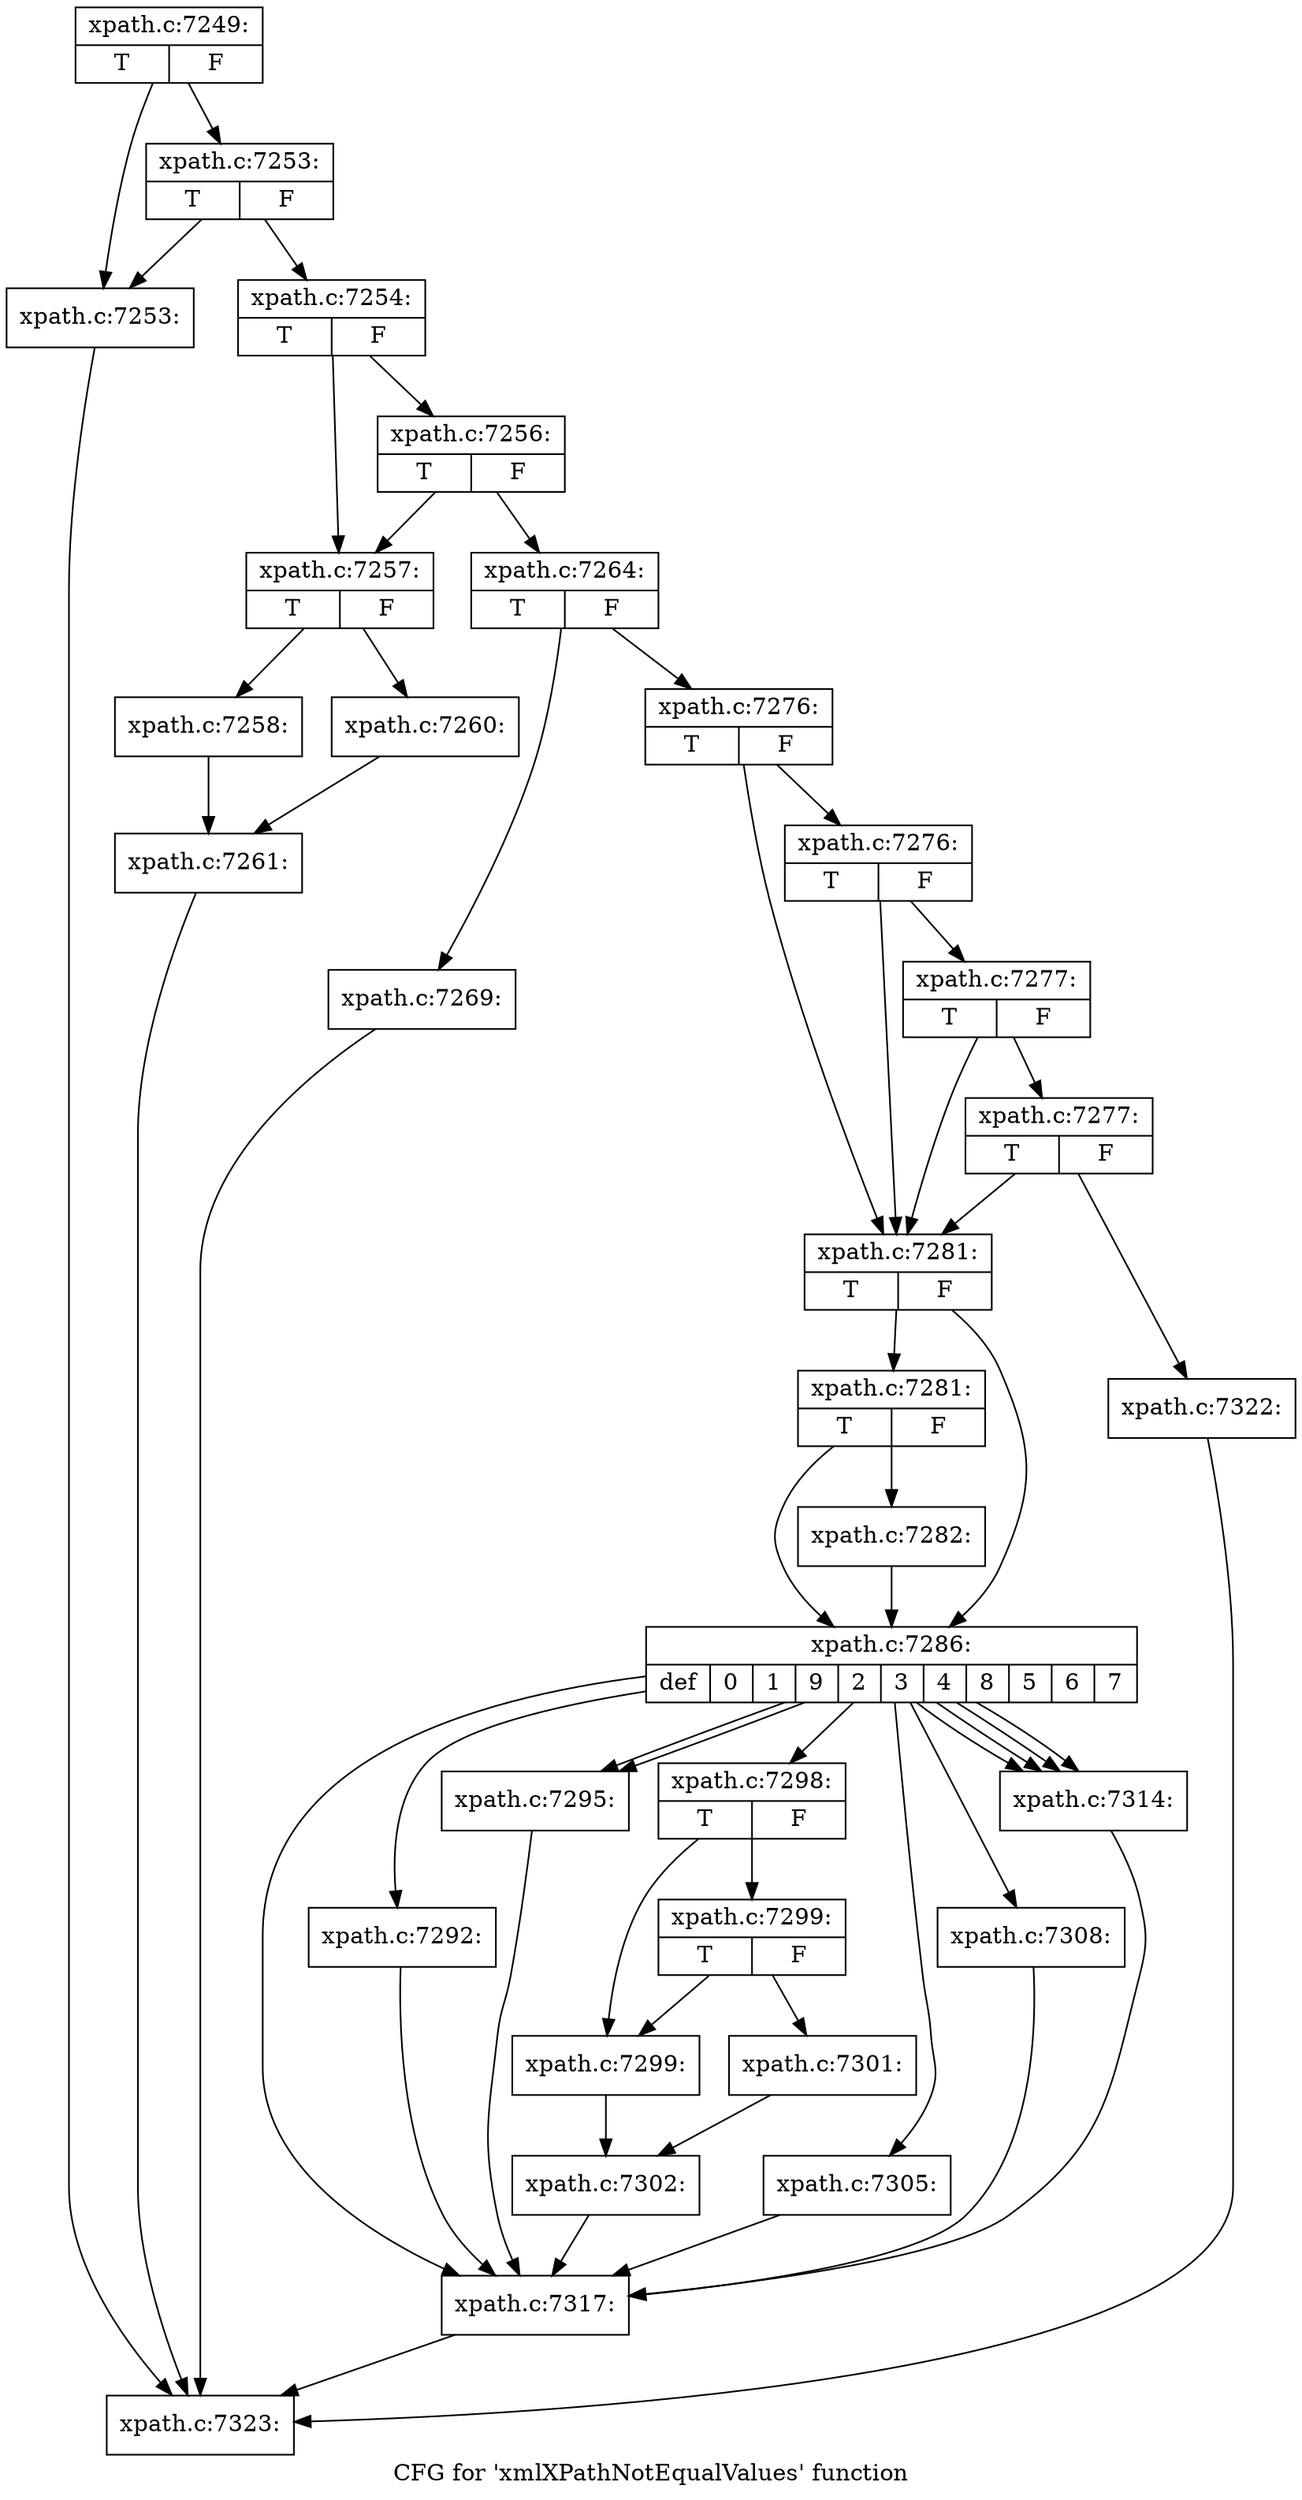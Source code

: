 digraph "CFG for 'xmlXPathNotEqualValues' function" {
	label="CFG for 'xmlXPathNotEqualValues' function";

	Node0x55e6b26ca9c0 [shape=record,label="{xpath.c:7249:|{<s0>T|<s1>F}}"];
	Node0x55e6b26ca9c0 -> Node0x55e6b25d5480;
	Node0x55e6b26ca9c0 -> Node0x55e6b25d5520;
	Node0x55e6b25d5520 [shape=record,label="{xpath.c:7253:|{<s0>T|<s1>F}}"];
	Node0x55e6b25d5520 -> Node0x55e6b25d5480;
	Node0x55e6b25d5520 -> Node0x55e6b25d54d0;
	Node0x55e6b25d5480 [shape=record,label="{xpath.c:7253:}"];
	Node0x55e6b25d5480 -> Node0x55e6b2036780;
	Node0x55e6b25d54d0 [shape=record,label="{xpath.c:7254:|{<s0>T|<s1>F}}"];
	Node0x55e6b25d54d0 -> Node0x55e6b26d7280;
	Node0x55e6b25d54d0 -> Node0x55e6b26d7320;
	Node0x55e6b26d7320 [shape=record,label="{xpath.c:7256:|{<s0>T|<s1>F}}"];
	Node0x55e6b26d7320 -> Node0x55e6b26d7280;
	Node0x55e6b26d7320 -> Node0x55e6b26d72d0;
	Node0x55e6b26d7280 [shape=record,label="{xpath.c:7257:|{<s0>T|<s1>F}}"];
	Node0x55e6b26d7280 -> Node0x55e6b26d7910;
	Node0x55e6b26d7280 -> Node0x55e6b26d79b0;
	Node0x55e6b26d7910 [shape=record,label="{xpath.c:7258:}"];
	Node0x55e6b26d7910 -> Node0x55e6b26d7960;
	Node0x55e6b26d79b0 [shape=record,label="{xpath.c:7260:}"];
	Node0x55e6b26d79b0 -> Node0x55e6b26d7960;
	Node0x55e6b26d7960 [shape=record,label="{xpath.c:7261:}"];
	Node0x55e6b26d7960 -> Node0x55e6b2036780;
	Node0x55e6b26d72d0 [shape=record,label="{xpath.c:7264:|{<s0>T|<s1>F}}"];
	Node0x55e6b26d72d0 -> Node0x55e6b26d84d0;
	Node0x55e6b26d72d0 -> Node0x55e6b26d8520;
	Node0x55e6b26d84d0 [shape=record,label="{xpath.c:7269:}"];
	Node0x55e6b26d84d0 -> Node0x55e6b2036780;
	Node0x55e6b26d8520 [shape=record,label="{xpath.c:7276:|{<s0>T|<s1>F}}"];
	Node0x55e6b26d8520 -> Node0x55e6b26d8e00;
	Node0x55e6b26d8520 -> Node0x55e6b26d8fa0;
	Node0x55e6b26d8fa0 [shape=record,label="{xpath.c:7276:|{<s0>T|<s1>F}}"];
	Node0x55e6b26d8fa0 -> Node0x55e6b26d8e00;
	Node0x55e6b26d8fa0 -> Node0x55e6b26d8f20;
	Node0x55e6b26d8f20 [shape=record,label="{xpath.c:7277:|{<s0>T|<s1>F}}"];
	Node0x55e6b26d8f20 -> Node0x55e6b26d8e00;
	Node0x55e6b26d8f20 -> Node0x55e6b26d8ea0;
	Node0x55e6b26d8ea0 [shape=record,label="{xpath.c:7277:|{<s0>T|<s1>F}}"];
	Node0x55e6b26d8ea0 -> Node0x55e6b26d8e00;
	Node0x55e6b26d8ea0 -> Node0x55e6b26d8e50;
	Node0x55e6b26d8e00 [shape=record,label="{xpath.c:7281:|{<s0>T|<s1>F}}"];
	Node0x55e6b26d8e00 -> Node0x55e6b26d9ef0;
	Node0x55e6b26d8e00 -> Node0x55e6b26d9ea0;
	Node0x55e6b26d9ef0 [shape=record,label="{xpath.c:7281:|{<s0>T|<s1>F}}"];
	Node0x55e6b26d9ef0 -> Node0x55e6b26d9e50;
	Node0x55e6b26d9ef0 -> Node0x55e6b26d9ea0;
	Node0x55e6b26d9e50 [shape=record,label="{xpath.c:7282:}"];
	Node0x55e6b26d9e50 -> Node0x55e6b26d9ea0;
	Node0x55e6b26d9ea0 [shape=record,label="{xpath.c:7286:|{<s0>def|<s1>0|<s2>1|<s3>9|<s4>2|<s5>3|<s6>4|<s7>8|<s8>5|<s9>6|<s10>7}}"];
	Node0x55e6b26d9ea0 -> Node0x55e6b26dab80;
	Node0x55e6b26d9ea0 -> Node0x55e6b26db0d0;
	Node0x55e6b26d9ea0 -> Node0x55e6b26db1b0;
	Node0x55e6b26d9ea0 -> Node0x55e6b26db1b0;
	Node0x55e6b26d9ea0 -> Node0x55e6b26db5b0;
	Node0x55e6b26d9ea0 -> Node0x55e6b26dc820;
	Node0x55e6b26d9ea0 -> Node0x55e6b26dcdf0;
	Node0x55e6b26d9ea0 -> Node0x55e6b26dd320;
	Node0x55e6b26d9ea0 -> Node0x55e6b26dd320;
	Node0x55e6b26d9ea0 -> Node0x55e6b26dd320;
	Node0x55e6b26d9ea0 -> Node0x55e6b26dd320;
	Node0x55e6b26db0d0 [shape=record,label="{xpath.c:7292:}"];
	Node0x55e6b26db0d0 -> Node0x55e6b26dab80;
	Node0x55e6b26db1b0 [shape=record,label="{xpath.c:7295:}"];
	Node0x55e6b26db1b0 -> Node0x55e6b26dab80;
	Node0x55e6b26db5b0 [shape=record,label="{xpath.c:7298:|{<s0>T|<s1>F}}"];
	Node0x55e6b26db5b0 -> Node0x55e6b26db6a0;
	Node0x55e6b26db5b0 -> Node0x55e6b26db790;
	Node0x55e6b26db790 [shape=record,label="{xpath.c:7299:|{<s0>T|<s1>F}}"];
	Node0x55e6b26db790 -> Node0x55e6b26db6a0;
	Node0x55e6b26db790 -> Node0x55e6b26db740;
	Node0x55e6b26db6a0 [shape=record,label="{xpath.c:7299:}"];
	Node0x55e6b26db6a0 -> Node0x55e6b26db6f0;
	Node0x55e6b26db740 [shape=record,label="{xpath.c:7301:}"];
	Node0x55e6b26db740 -> Node0x55e6b26db6f0;
	Node0x55e6b26db6f0 [shape=record,label="{xpath.c:7302:}"];
	Node0x55e6b26db6f0 -> Node0x55e6b26dab80;
	Node0x55e6b26dc820 [shape=record,label="{xpath.c:7305:}"];
	Node0x55e6b26dc820 -> Node0x55e6b26dab80;
	Node0x55e6b26dcdf0 [shape=record,label="{xpath.c:7308:}"];
	Node0x55e6b26dcdf0 -> Node0x55e6b26dab80;
	Node0x55e6b26dd320 [shape=record,label="{xpath.c:7314:}"];
	Node0x55e6b26dd320 -> Node0x55e6b26dab80;
	Node0x55e6b26dab80 [shape=record,label="{xpath.c:7317:}"];
	Node0x55e6b26dab80 -> Node0x55e6b2036780;
	Node0x55e6b26d8e50 [shape=record,label="{xpath.c:7322:}"];
	Node0x55e6b26d8e50 -> Node0x55e6b2036780;
	Node0x55e6b2036780 [shape=record,label="{xpath.c:7323:}"];
}
